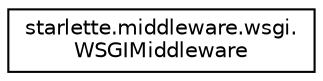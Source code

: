 digraph "Graphical Class Hierarchy"
{
 // LATEX_PDF_SIZE
  edge [fontname="Helvetica",fontsize="10",labelfontname="Helvetica",labelfontsize="10"];
  node [fontname="Helvetica",fontsize="10",shape=record];
  rankdir="LR";
  Node0 [label="starlette.middleware.wsgi.\lWSGIMiddleware",height=0.2,width=0.4,color="black", fillcolor="white", style="filled",URL="$classstarlette_1_1middleware_1_1wsgi_1_1WSGIMiddleware.html",tooltip=" "];
}
